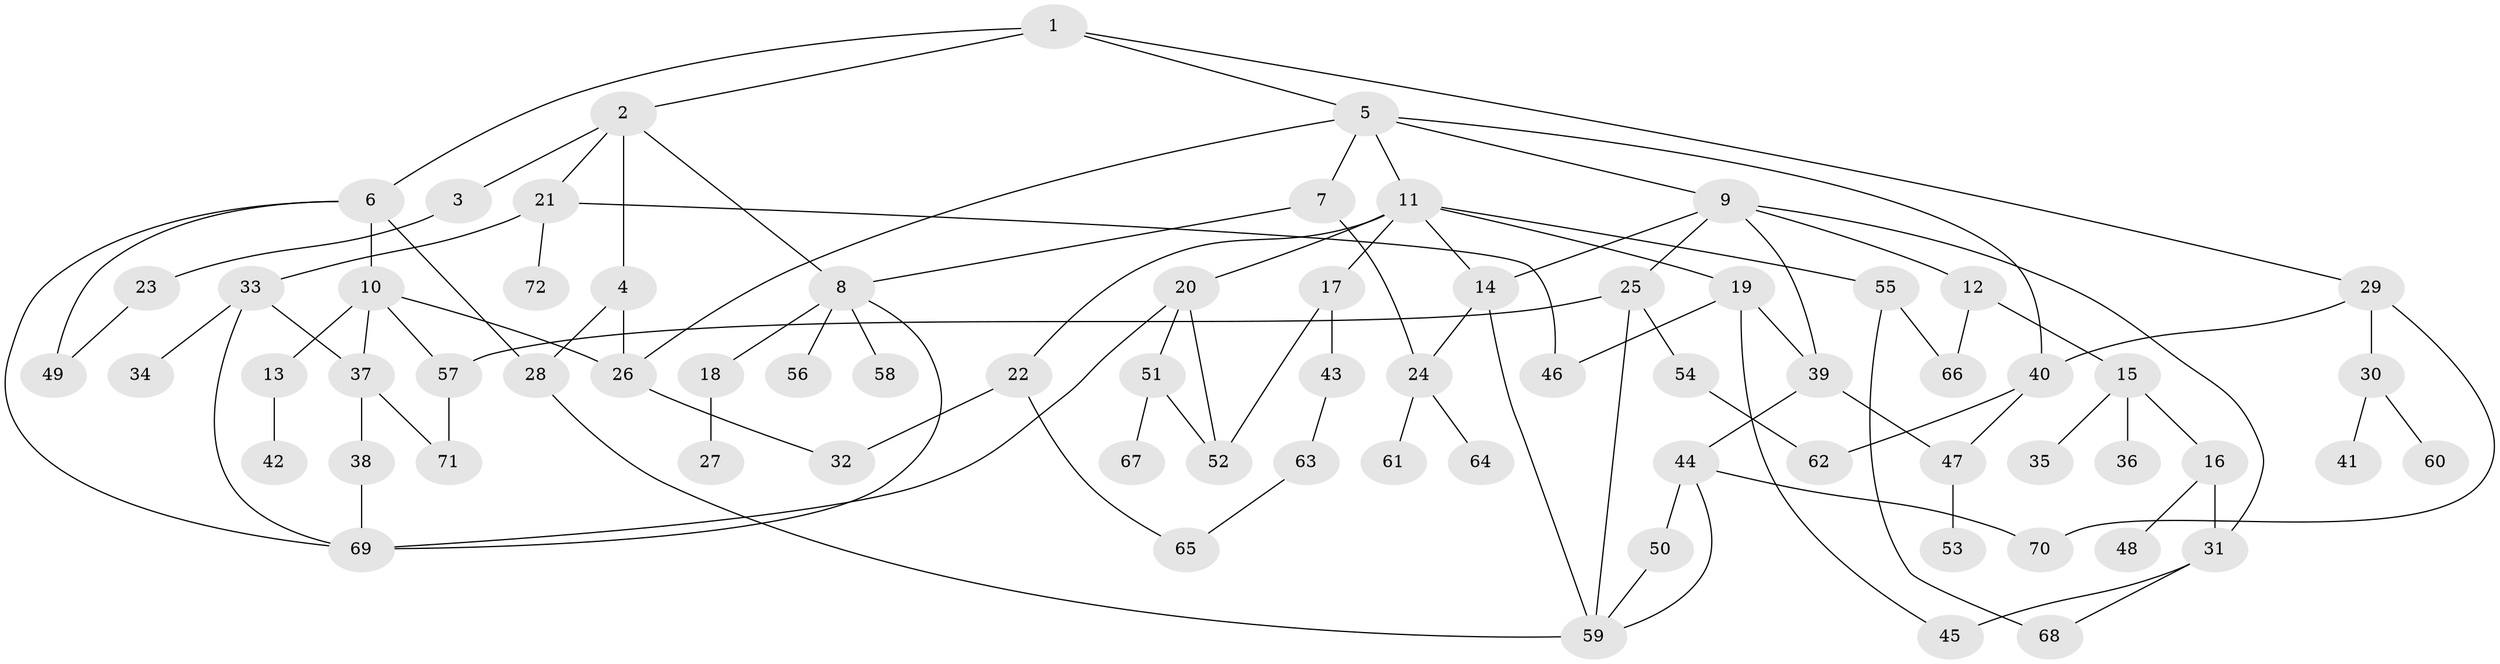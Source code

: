 // Generated by graph-tools (version 1.1) at 2025/25/03/09/25 03:25:25]
// undirected, 72 vertices, 103 edges
graph export_dot {
graph [start="1"]
  node [color=gray90,style=filled];
  1;
  2;
  3;
  4;
  5;
  6;
  7;
  8;
  9;
  10;
  11;
  12;
  13;
  14;
  15;
  16;
  17;
  18;
  19;
  20;
  21;
  22;
  23;
  24;
  25;
  26;
  27;
  28;
  29;
  30;
  31;
  32;
  33;
  34;
  35;
  36;
  37;
  38;
  39;
  40;
  41;
  42;
  43;
  44;
  45;
  46;
  47;
  48;
  49;
  50;
  51;
  52;
  53;
  54;
  55;
  56;
  57;
  58;
  59;
  60;
  61;
  62;
  63;
  64;
  65;
  66;
  67;
  68;
  69;
  70;
  71;
  72;
  1 -- 2;
  1 -- 5;
  1 -- 6;
  1 -- 29;
  2 -- 3;
  2 -- 4;
  2 -- 8;
  2 -- 21;
  3 -- 23;
  4 -- 26;
  4 -- 28;
  5 -- 7;
  5 -- 9;
  5 -- 11;
  5 -- 40;
  5 -- 26;
  6 -- 10;
  6 -- 28;
  6 -- 69;
  6 -- 49;
  7 -- 24;
  7 -- 8;
  8 -- 18;
  8 -- 56;
  8 -- 58;
  8 -- 69;
  9 -- 12;
  9 -- 14;
  9 -- 25;
  9 -- 31;
  9 -- 39;
  10 -- 13;
  10 -- 26;
  10 -- 37;
  10 -- 57;
  11 -- 17;
  11 -- 19;
  11 -- 20;
  11 -- 22;
  11 -- 55;
  11 -- 14;
  12 -- 15;
  12 -- 66;
  13 -- 42;
  14 -- 24;
  14 -- 59;
  15 -- 16;
  15 -- 35;
  15 -- 36;
  16 -- 48;
  16 -- 31;
  17 -- 43;
  17 -- 52;
  18 -- 27;
  19 -- 46;
  19 -- 45;
  19 -- 39;
  20 -- 51;
  20 -- 52;
  20 -- 69;
  21 -- 33;
  21 -- 72;
  21 -- 46;
  22 -- 32;
  22 -- 65;
  23 -- 49;
  24 -- 61;
  24 -- 64;
  25 -- 54;
  25 -- 57;
  25 -- 59;
  26 -- 32;
  28 -- 59;
  29 -- 30;
  29 -- 70;
  29 -- 40;
  30 -- 41;
  30 -- 60;
  31 -- 45;
  31 -- 68;
  33 -- 34;
  33 -- 37;
  33 -- 69;
  37 -- 38;
  37 -- 71;
  38 -- 69;
  39 -- 44;
  39 -- 47;
  40 -- 47;
  40 -- 62;
  43 -- 63;
  44 -- 50;
  44 -- 59;
  44 -- 70;
  47 -- 53;
  50 -- 59;
  51 -- 67;
  51 -- 52;
  54 -- 62;
  55 -- 66;
  55 -- 68;
  57 -- 71;
  63 -- 65;
}
